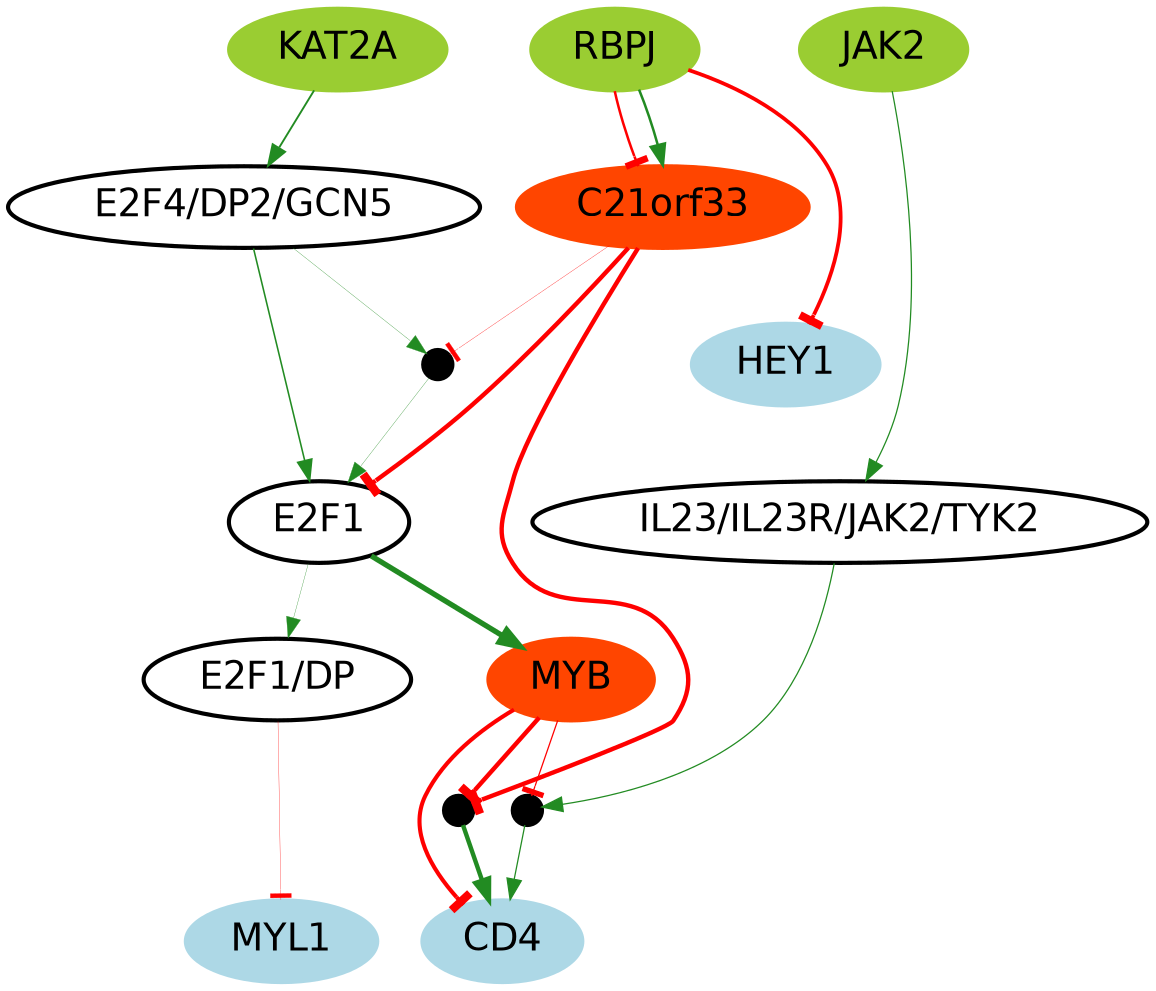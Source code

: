 digraph  {
CD4 [color=lightblue, fillcolor=lightblue, fontname=Helvetica, fontsize=18, shape=ellipse, style="filled, bold"];
MYB [color=orangered, fillcolor=orangered, fontname=Helvetica, fontsize=18, shape=ellipse, style="filled, bold"];
"gate-1" [color=black, fillcolor=black, fixedsize=True, fontname=Helvetica, fontsize=18, gate=True, height="0.2", label=".", shape=ellipse, style="filled, bold", width="0.2"];
"IL23/IL23R/JAK2/TYK2" [color=black, fillcolor=white, fontname=Helvetica, fontsize=18, shape=ellipse, style="filled, bold"];
"gate-2" [color=black, fillcolor=black, fixedsize=True, fontname=Helvetica, fontsize=18, gate=True, height="0.2", label=".", shape=ellipse, style="filled, bold", width="0.2"];
C21orf33 [color=orangered, fillcolor=orangered, fontname=Helvetica, fontsize=18, shape=ellipse, style="filled, bold"];
E2F1 [color=black, fillcolor=white, fontname=Helvetica, fontsize=18, shape=ellipse, style="filled, bold"];
JAK2 [color=olivedrab3, fillcolor=olivedrab3, fontname=Helvetica, fontsize=18, shape=ellipse, style="filled, bold"];
"E2F4/DP2/GCN5" [color=black, fillcolor=white, fontname=Helvetica, fontsize=18, shape=ellipse, style="filled, bold"];
KAT2A [color=olivedrab3, fillcolor=olivedrab3, fontname=Helvetica, fontsize=18, shape=ellipse, style="filled, bold"];
HEY1 [color=lightblue, fillcolor=lightblue, fontname=Helvetica, fontsize=18, shape=ellipse, style="filled, bold"];
RBPJ [color=olivedrab3, fillcolor=olivedrab3, fontname=Helvetica, fontsize=18, shape=ellipse, style="filled, bold"];
MYL1 [color=lightblue, fillcolor=lightblue, fontname=Helvetica, fontsize=18, shape=ellipse, style="filled, bold"];
"E2F1/DP" [color=black, fillcolor=white, fontname=Helvetica, fontsize=18, shape=ellipse, style="filled, bold"];
"gate-3" [color=black, fillcolor=black, fixedsize=True, fontname=Helvetica, fontsize=18, gate=True, height="0.2", label=".", shape=ellipse, style="filled, bold", width="0.2"];
MYB -> CD4  [arrowhead=tee, color=red, dir=forward, key=0, penwidth="1.9696969696969697", sign="-1", weight="0.3939393939393939"];
MYB -> "gate-1"  [arrowhead=tee, color=red, dir=forward, key=0, penwidth="0.6060606060606061", sign="-1", weight="0.12121212121212122"];
MYB -> "gate-2"  [arrowhead=tee, color=red, dir=forward, key=0, penwidth="2.121212121212121", sign="-1", weight="0.42424242424242425"];
"gate-1" -> CD4  [arrowhead=normal, color=forestgreen, dir=forward, key=0, penwidth="0.6060606060606061", sign=1, weight="0.12121212121212122"];
"IL23/IL23R/JAK2/TYK2" -> "gate-1"  [arrowhead=normal, color=forestgreen, dir=forward, key=0, penwidth="0.6060606060606061", sign=1, weight="0.12121212121212122"];
"gate-2" -> CD4  [arrowhead=normal, color=forestgreen, dir=forward, key=0, penwidth="2.121212121212121", sign=1, weight="0.42424242424242425"];
C21orf33 -> "gate-2"  [arrowhead=tee, color=red, dir=forward, key=0, penwidth="2.121212121212121", sign="-1", weight="0.42424242424242425"];
C21orf33 -> E2F1  [arrowhead=tee, color=red, dir=forward, key=0, penwidth="2.121212121212121", sign="-1", weight="0.42424242424242425"];
C21orf33 -> "gate-3"  [arrowhead=tee, color=red, dir=forward, key=0, penwidth="0.15151515151515152", sign="-1", weight="0.030303030303030304"];
E2F1 -> MYB  [arrowhead=normal, color=forestgreen, dir=forward, key=0, penwidth="2.5757575757575757", sign=1, weight="0.5151515151515151"];
E2F1 -> "E2F1/DP"  [arrowhead=normal, color=forestgreen, dir=forward, key=0, penwidth="0.15151515151515152", sign=1, weight="0.030303030303030304"];
JAK2 -> "IL23/IL23R/JAK2/TYK2"  [arrowhead=normal, color=forestgreen, dir=forward, key=0, penwidth="0.6060606060606061", sign=1, weight="0.12121212121212122"];
"E2F4/DP2/GCN5" -> E2F1  [arrowhead=normal, color=forestgreen, dir=forward, key=0, penwidth="0.7575757575757576", sign=1, weight="0.15151515151515152"];
"E2F4/DP2/GCN5" -> "gate-3"  [arrowhead=normal, color=forestgreen, dir=forward, key=0, penwidth="0.15151515151515152", sign=1, weight="0.030303030303030304"];
KAT2A -> "E2F4/DP2/GCN5"  [arrowhead=normal, color=forestgreen, dir=forward, key=0, penwidth="0.9090909090909092", sign=1, weight="0.18181818181818182"];
RBPJ -> HEY1  [arrowhead=tee, color=red, dir=forward, key=0, penwidth="1.8181818181818183", sign="-1", weight="0.36363636363636365"];
RBPJ -> C21orf33  [arrowhead=tee, color=red, dir=forward, key=0, penwidth="1.2121212121212122", sign="-1", weight="0.24242424242424243"];
RBPJ -> C21orf33  [arrowhead=normal, color=forestgreen, dir=forward, key=1, penwidth="1.2121212121212122", sign=1, weight="0.24242424242424243"];
"E2F1/DP" -> MYL1  [arrowhead=tee, color=red, dir=forward, key=0, penwidth="0.15151515151515152", sign="-1", weight="0.030303030303030304"];
"gate-3" -> E2F1  [arrowhead=normal, color=forestgreen, dir=forward, key=0, penwidth="0.15151515151515152", sign=1, weight="0.030303030303030304"];
}
